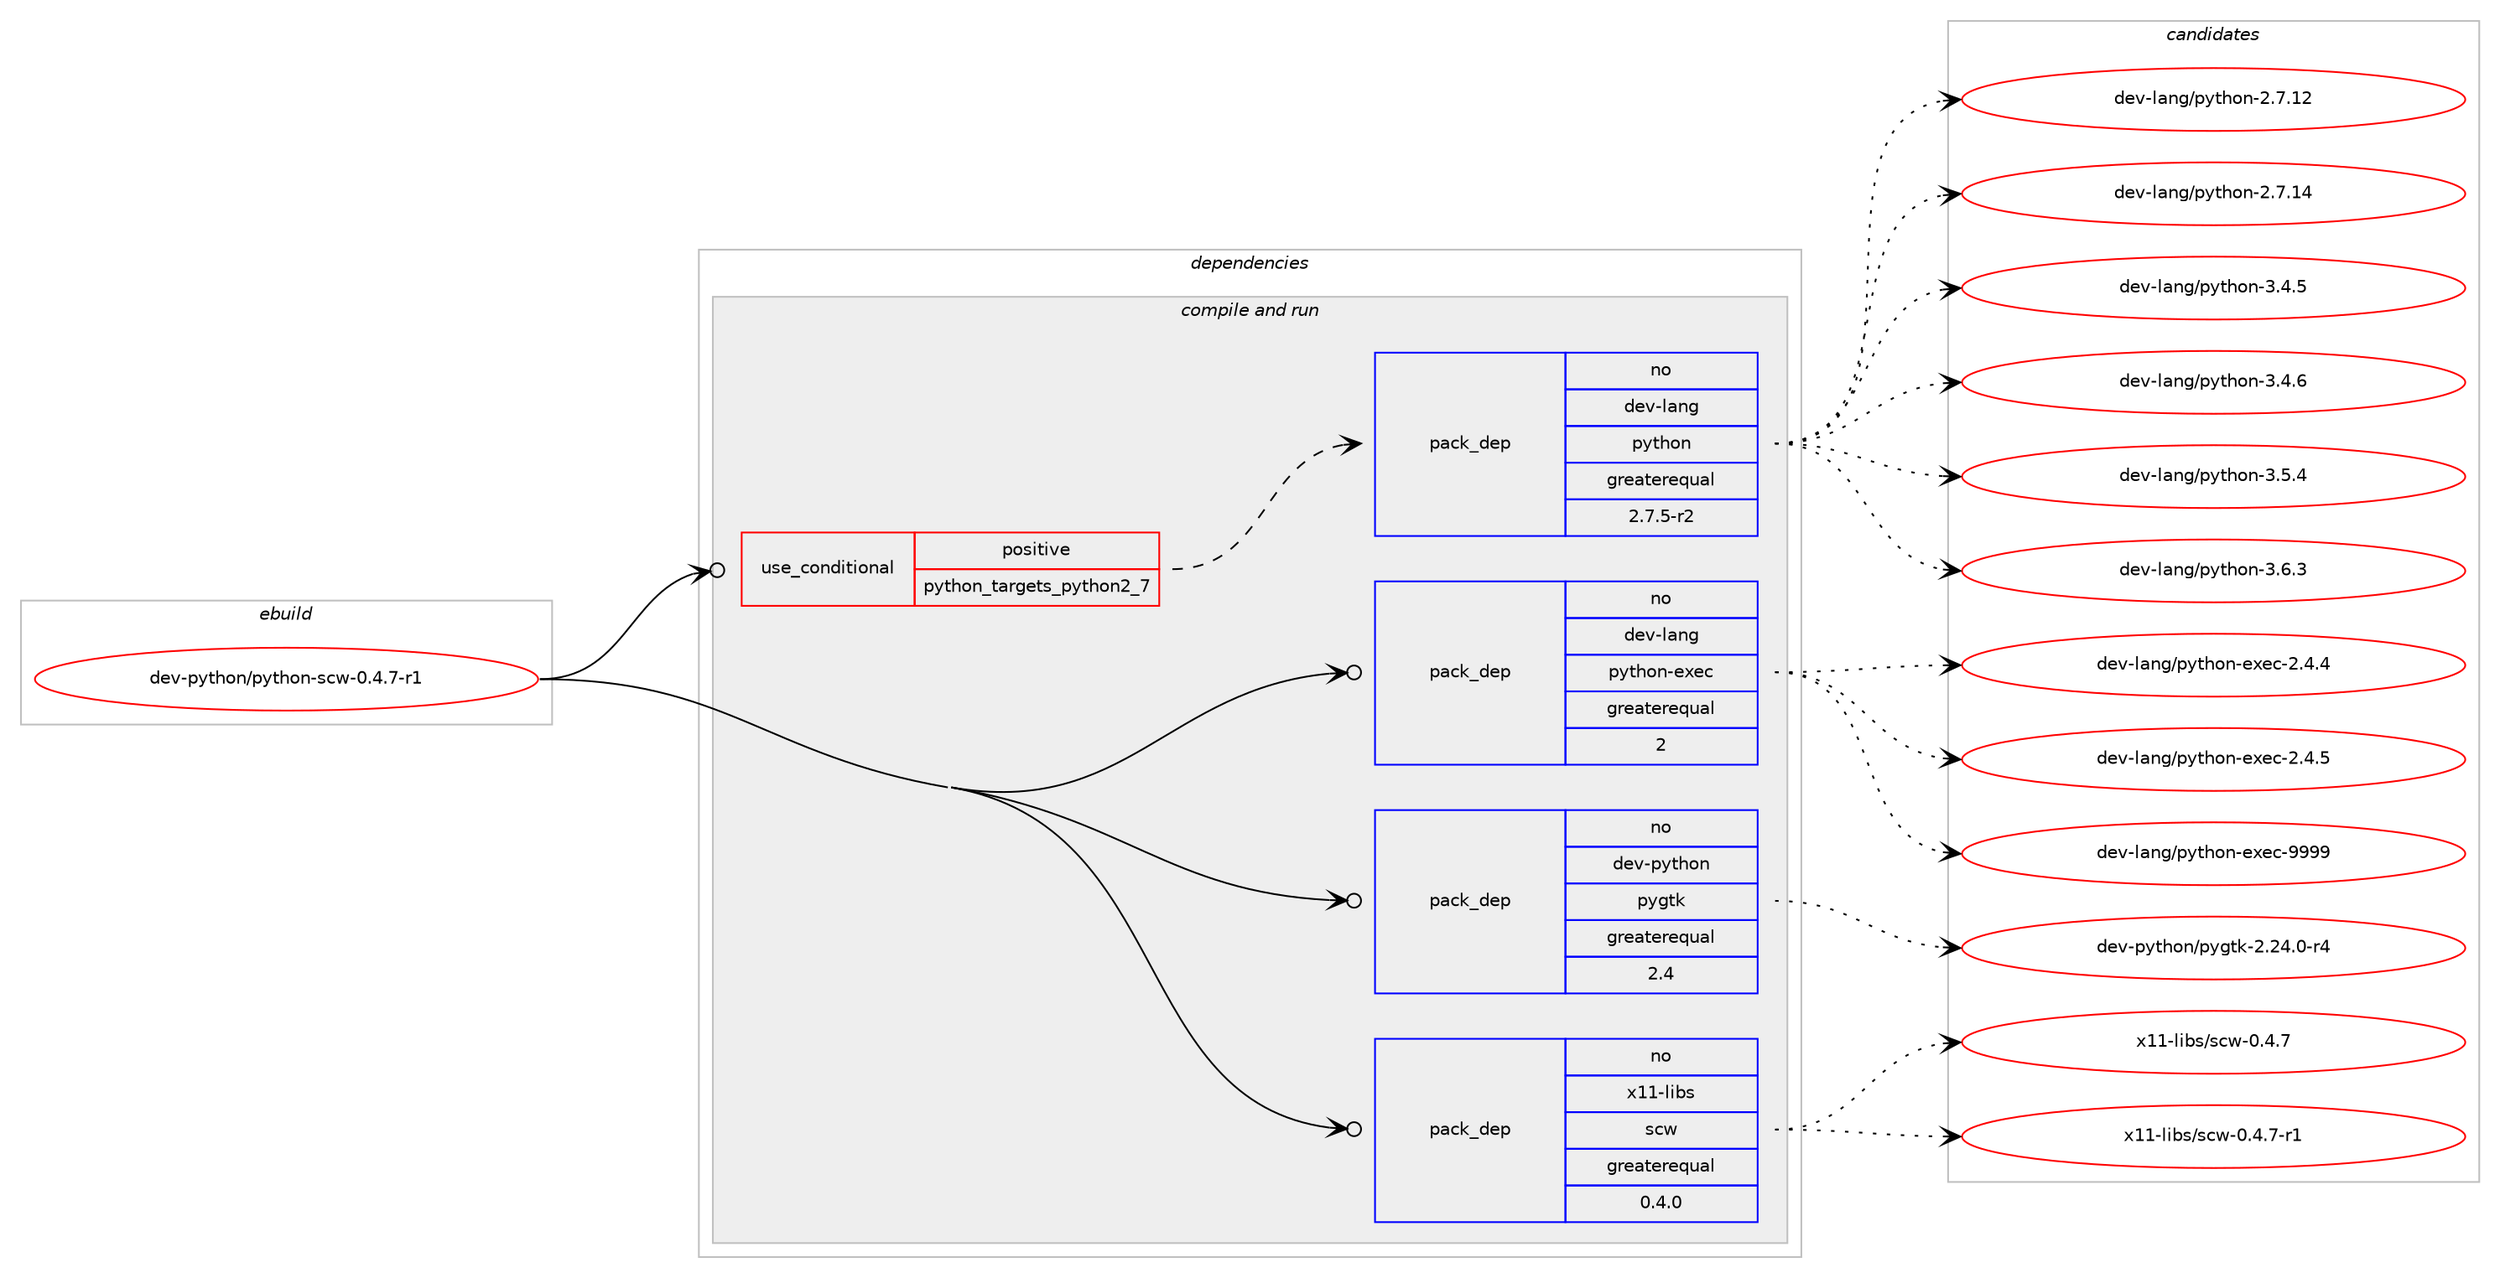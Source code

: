 digraph prolog {

# *************
# Graph options
# *************

newrank=true;
concentrate=true;
compound=true;
graph [rankdir=LR,fontname=Helvetica,fontsize=10,ranksep=1.5];#, ranksep=2.5, nodesep=0.2];
edge  [arrowhead=vee];
node  [fontname=Helvetica,fontsize=10];

# **********
# The ebuild
# **********

subgraph cluster_leftcol {
color=gray;
rank=same;
label=<<i>ebuild</i>>;
id [label="dev-python/python-scw-0.4.7-r1", color=red, width=4, href="../dev-python/python-scw-0.4.7-r1.svg"];
}

# ****************
# The dependencies
# ****************

subgraph cluster_midcol {
color=gray;
label=<<i>dependencies</i>>;
subgraph cluster_compile {
fillcolor="#eeeeee";
style=filled;
label=<<i>compile</i>>;
}
subgraph cluster_compileandrun {
fillcolor="#eeeeee";
style=filled;
label=<<i>compile and run</i>>;
subgraph cond40307 {
dependency183162 [label=<<TABLE BORDER="0" CELLBORDER="1" CELLSPACING="0" CELLPADDING="4"><TR><TD ROWSPAN="3" CELLPADDING="10">use_conditional</TD></TR><TR><TD>positive</TD></TR><TR><TD>python_targets_python2_7</TD></TR></TABLE>>, shape=none, color=red];
subgraph pack138906 {
dependency183163 [label=<<TABLE BORDER="0" CELLBORDER="1" CELLSPACING="0" CELLPADDING="4" WIDTH="220"><TR><TD ROWSPAN="6" CELLPADDING="30">pack_dep</TD></TR><TR><TD WIDTH="110">no</TD></TR><TR><TD>dev-lang</TD></TR><TR><TD>python</TD></TR><TR><TD>greaterequal</TD></TR><TR><TD>2.7.5-r2</TD></TR></TABLE>>, shape=none, color=blue];
}
dependency183162:e -> dependency183163:w [weight=20,style="dashed",arrowhead="vee"];
}
id:e -> dependency183162:w [weight=20,style="solid",arrowhead="odotvee"];
subgraph pack138907 {
dependency183164 [label=<<TABLE BORDER="0" CELLBORDER="1" CELLSPACING="0" CELLPADDING="4" WIDTH="220"><TR><TD ROWSPAN="6" CELLPADDING="30">pack_dep</TD></TR><TR><TD WIDTH="110">no</TD></TR><TR><TD>dev-lang</TD></TR><TR><TD>python-exec</TD></TR><TR><TD>greaterequal</TD></TR><TR><TD>2</TD></TR></TABLE>>, shape=none, color=blue];
}
id:e -> dependency183164:w [weight=20,style="solid",arrowhead="odotvee"];
subgraph pack138908 {
dependency183165 [label=<<TABLE BORDER="0" CELLBORDER="1" CELLSPACING="0" CELLPADDING="4" WIDTH="220"><TR><TD ROWSPAN="6" CELLPADDING="30">pack_dep</TD></TR><TR><TD WIDTH="110">no</TD></TR><TR><TD>dev-python</TD></TR><TR><TD>pygtk</TD></TR><TR><TD>greaterequal</TD></TR><TR><TD>2.4</TD></TR></TABLE>>, shape=none, color=blue];
}
id:e -> dependency183165:w [weight=20,style="solid",arrowhead="odotvee"];
subgraph pack138909 {
dependency183166 [label=<<TABLE BORDER="0" CELLBORDER="1" CELLSPACING="0" CELLPADDING="4" WIDTH="220"><TR><TD ROWSPAN="6" CELLPADDING="30">pack_dep</TD></TR><TR><TD WIDTH="110">no</TD></TR><TR><TD>x11-libs</TD></TR><TR><TD>scw</TD></TR><TR><TD>greaterequal</TD></TR><TR><TD>0.4.0</TD></TR></TABLE>>, shape=none, color=blue];
}
id:e -> dependency183166:w [weight=20,style="solid",arrowhead="odotvee"];
}
subgraph cluster_run {
fillcolor="#eeeeee";
style=filled;
label=<<i>run</i>>;
}
}

# **************
# The candidates
# **************

subgraph cluster_choices {
rank=same;
color=gray;
label=<<i>candidates</i>>;

subgraph choice138906 {
color=black;
nodesep=1;
choice10010111845108971101034711212111610411111045504655464950 [label="dev-lang/python-2.7.12", color=red, width=4,href="../dev-lang/python-2.7.12.svg"];
choice10010111845108971101034711212111610411111045504655464952 [label="dev-lang/python-2.7.14", color=red, width=4,href="../dev-lang/python-2.7.14.svg"];
choice100101118451089711010347112121116104111110455146524653 [label="dev-lang/python-3.4.5", color=red, width=4,href="../dev-lang/python-3.4.5.svg"];
choice100101118451089711010347112121116104111110455146524654 [label="dev-lang/python-3.4.6", color=red, width=4,href="../dev-lang/python-3.4.6.svg"];
choice100101118451089711010347112121116104111110455146534652 [label="dev-lang/python-3.5.4", color=red, width=4,href="../dev-lang/python-3.5.4.svg"];
choice100101118451089711010347112121116104111110455146544651 [label="dev-lang/python-3.6.3", color=red, width=4,href="../dev-lang/python-3.6.3.svg"];
dependency183163:e -> choice10010111845108971101034711212111610411111045504655464950:w [style=dotted,weight="100"];
dependency183163:e -> choice10010111845108971101034711212111610411111045504655464952:w [style=dotted,weight="100"];
dependency183163:e -> choice100101118451089711010347112121116104111110455146524653:w [style=dotted,weight="100"];
dependency183163:e -> choice100101118451089711010347112121116104111110455146524654:w [style=dotted,weight="100"];
dependency183163:e -> choice100101118451089711010347112121116104111110455146534652:w [style=dotted,weight="100"];
dependency183163:e -> choice100101118451089711010347112121116104111110455146544651:w [style=dotted,weight="100"];
}
subgraph choice138907 {
color=black;
nodesep=1;
choice1001011184510897110103471121211161041111104510112010199455046524652 [label="dev-lang/python-exec-2.4.4", color=red, width=4,href="../dev-lang/python-exec-2.4.4.svg"];
choice1001011184510897110103471121211161041111104510112010199455046524653 [label="dev-lang/python-exec-2.4.5", color=red, width=4,href="../dev-lang/python-exec-2.4.5.svg"];
choice10010111845108971101034711212111610411111045101120101994557575757 [label="dev-lang/python-exec-9999", color=red, width=4,href="../dev-lang/python-exec-9999.svg"];
dependency183164:e -> choice1001011184510897110103471121211161041111104510112010199455046524652:w [style=dotted,weight="100"];
dependency183164:e -> choice1001011184510897110103471121211161041111104510112010199455046524653:w [style=dotted,weight="100"];
dependency183164:e -> choice10010111845108971101034711212111610411111045101120101994557575757:w [style=dotted,weight="100"];
}
subgraph choice138908 {
color=black;
nodesep=1;
choice1001011184511212111610411111047112121103116107455046505246484511452 [label="dev-python/pygtk-2.24.0-r4", color=red, width=4,href="../dev-python/pygtk-2.24.0-r4.svg"];
dependency183165:e -> choice1001011184511212111610411111047112121103116107455046505246484511452:w [style=dotted,weight="100"];
}
subgraph choice138909 {
color=black;
nodesep=1;
choice120494945108105981154711599119454846524655 [label="x11-libs/scw-0.4.7", color=red, width=4,href="../x11-libs/scw-0.4.7.svg"];
choice1204949451081059811547115991194548465246554511449 [label="x11-libs/scw-0.4.7-r1", color=red, width=4,href="../x11-libs/scw-0.4.7-r1.svg"];
dependency183166:e -> choice120494945108105981154711599119454846524655:w [style=dotted,weight="100"];
dependency183166:e -> choice1204949451081059811547115991194548465246554511449:w [style=dotted,weight="100"];
}
}

}
